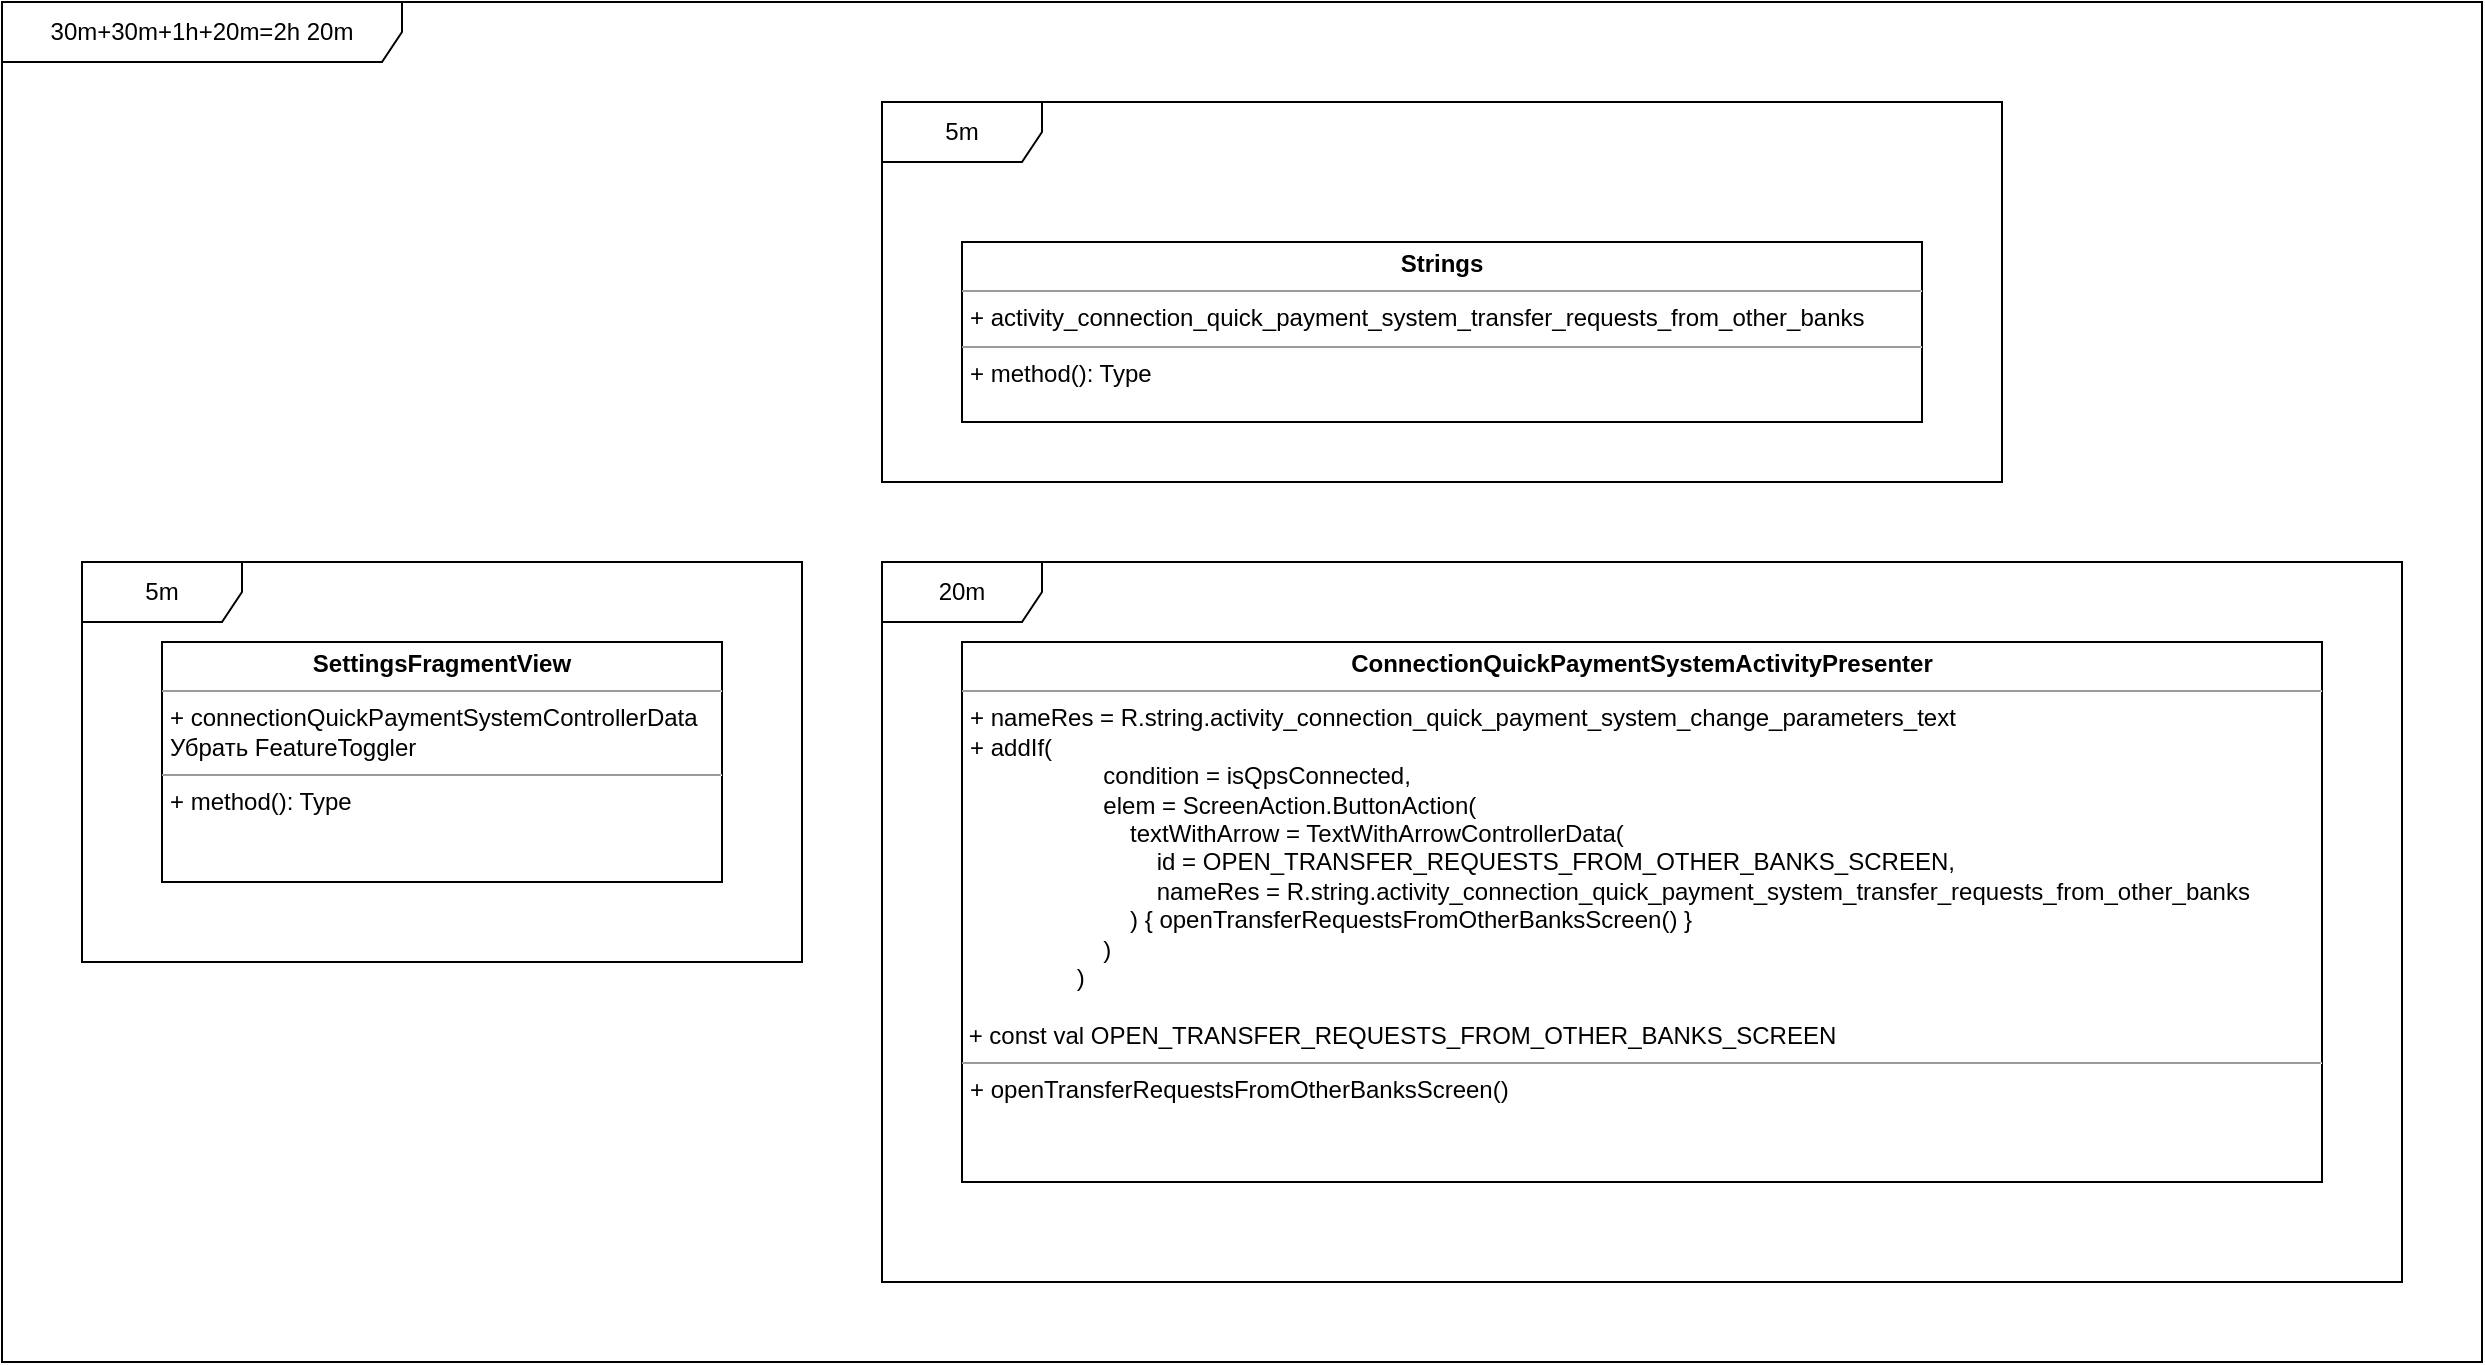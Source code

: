 <mxfile version="15.7.3" type="github">
  <diagram id="19BfjsXzen1OF_2dsO7b" name="Page-1">
    <mxGraphModel dx="1831" dy="1632" grid="1" gridSize="10" guides="1" tooltips="1" connect="1" arrows="1" fold="1" page="1" pageScale="1" pageWidth="850" pageHeight="1100" math="0" shadow="0">
      <root>
        <mxCell id="0" />
        <mxCell id="1" parent="0" />
        <mxCell id="y23BrioqMnME7YTH0b7r-1" value="&lt;p style=&quot;margin: 0px ; margin-top: 4px ; text-align: center&quot;&gt;&lt;b&gt;SettingsFragmentView&lt;/b&gt;&lt;/p&gt;&lt;hr size=&quot;1&quot;&gt;&lt;p style=&quot;margin: 0px ; margin-left: 4px&quot;&gt;+ connectionQuickPaymentSystemControllerData&lt;/p&gt;&lt;p style=&quot;margin: 0px ; margin-left: 4px&quot;&gt;Убрать FeatureToggler&lt;br&gt;&lt;/p&gt;&lt;hr size=&quot;1&quot;&gt;&lt;p style=&quot;margin: 0px ; margin-left: 4px&quot;&gt;+ method(): Type&lt;/p&gt;" style="verticalAlign=top;align=left;overflow=fill;fontSize=12;fontFamily=Helvetica;html=1;" vertex="1" parent="1">
          <mxGeometry y="200" width="280" height="120" as="geometry" />
        </mxCell>
        <mxCell id="y23BrioqMnME7YTH0b7r-2" value="&lt;p style=&quot;margin: 0px ; margin-top: 4px ; text-align: center&quot;&gt;&lt;b&gt;ConnectionQuickPaymentSystemActivityPresenter&lt;/b&gt;&lt;/p&gt;&lt;hr size=&quot;1&quot;&gt;&lt;p style=&quot;margin: 0px ; margin-left: 4px&quot;&gt;+ nameRes = R.string.activity_connection_quick_payment_system_change_parameters_text&lt;/p&gt;&lt;p style=&quot;margin: 0px ; margin-left: 4px&quot;&gt;+ addIf(&lt;br&gt;&amp;nbsp;&amp;nbsp;&amp;nbsp;&amp;nbsp;&amp;nbsp;&amp;nbsp;&amp;nbsp;&amp;nbsp;&amp;nbsp;&amp;nbsp;&amp;nbsp;&amp;nbsp;&amp;nbsp;&amp;nbsp;&amp;nbsp;&amp;nbsp;&amp;nbsp;&amp;nbsp;&amp;nbsp; condition = isQpsConnected,&lt;br&gt;&amp;nbsp;&amp;nbsp;&amp;nbsp;&amp;nbsp;&amp;nbsp;&amp;nbsp;&amp;nbsp;&amp;nbsp;&amp;nbsp;&amp;nbsp;&amp;nbsp;&amp;nbsp;&amp;nbsp;&amp;nbsp;&amp;nbsp;&amp;nbsp;&amp;nbsp;&amp;nbsp;&amp;nbsp; elem = ScreenAction.ButtonAction(&lt;br&gt;&amp;nbsp;&amp;nbsp;&amp;nbsp;&amp;nbsp;&amp;nbsp;&amp;nbsp;&amp;nbsp;&amp;nbsp;&amp;nbsp;&amp;nbsp;&amp;nbsp;&amp;nbsp;&amp;nbsp;&amp;nbsp;&amp;nbsp;&amp;nbsp;&amp;nbsp;&amp;nbsp;&amp;nbsp;&amp;nbsp;&amp;nbsp;&amp;nbsp;&amp;nbsp; textWithArrow = TextWithArrowControllerData(&lt;br&gt;&amp;nbsp;&amp;nbsp;&amp;nbsp;&amp;nbsp;&amp;nbsp;&amp;nbsp;&amp;nbsp;&amp;nbsp;&amp;nbsp;&amp;nbsp;&amp;nbsp;&amp;nbsp;&amp;nbsp;&amp;nbsp;&amp;nbsp;&amp;nbsp;&amp;nbsp;&amp;nbsp;&amp;nbsp;&amp;nbsp;&amp;nbsp;&amp;nbsp;&amp;nbsp;&amp;nbsp;&amp;nbsp;&amp;nbsp;&amp;nbsp; id = OPEN_TRANSFER_REQUESTS_FROM_OTHER_BANKS_SCREEN,&lt;br&gt;&amp;nbsp;&amp;nbsp;&amp;nbsp;&amp;nbsp;&amp;nbsp;&amp;nbsp;&amp;nbsp;&amp;nbsp;&amp;nbsp;&amp;nbsp;&amp;nbsp;&amp;nbsp;&amp;nbsp;&amp;nbsp;&amp;nbsp;&amp;nbsp;&amp;nbsp;&amp;nbsp;&amp;nbsp;&amp;nbsp;&amp;nbsp;&amp;nbsp;&amp;nbsp;&amp;nbsp;&amp;nbsp;&amp;nbsp;&amp;nbsp; nameRes = R.string.activity_connection_quick_payment_system_transfer_requests_from_other_banks&lt;br&gt;&amp;nbsp;&amp;nbsp;&amp;nbsp;&amp;nbsp;&amp;nbsp;&amp;nbsp;&amp;nbsp;&amp;nbsp;&amp;nbsp;&amp;nbsp;&amp;nbsp;&amp;nbsp;&amp;nbsp;&amp;nbsp;&amp;nbsp;&amp;nbsp;&amp;nbsp;&amp;nbsp;&amp;nbsp;&amp;nbsp;&amp;nbsp;&amp;nbsp;&amp;nbsp; ) { openTransferRequestsFromOtherBanksScreen() }&lt;br&gt;&amp;nbsp;&amp;nbsp;&amp;nbsp;&amp;nbsp;&amp;nbsp;&amp;nbsp;&amp;nbsp;&amp;nbsp;&amp;nbsp;&amp;nbsp;&amp;nbsp;&amp;nbsp;&amp;nbsp;&amp;nbsp;&amp;nbsp;&amp;nbsp;&amp;nbsp;&amp;nbsp;&amp;nbsp; )&lt;br&gt;&amp;nbsp;&amp;nbsp;&amp;nbsp;&amp;nbsp;&amp;nbsp;&amp;nbsp;&amp;nbsp;&amp;nbsp;&amp;nbsp;&amp;nbsp;&amp;nbsp;&amp;nbsp;&amp;nbsp;&amp;nbsp;&amp;nbsp; )&lt;br&gt;&lt;/p&gt;&lt;div&gt;&lt;br&gt;&lt;/div&gt;&lt;div&gt;&amp;nbsp;+ const val OPEN_TRANSFER_REQUESTS_FROM_OTHER_BANKS_SCREEN&lt;br&gt;&lt;/div&gt;&lt;hr size=&quot;1&quot;&gt;&lt;p style=&quot;margin: 0px ; margin-left: 4px&quot;&gt;+ openTransferRequestsFromOtherBanksScreen()&lt;br&gt;&lt;/p&gt;" style="verticalAlign=top;align=left;overflow=fill;fontSize=12;fontFamily=Helvetica;html=1;" vertex="1" parent="1">
          <mxGeometry x="400" y="200" width="680" height="270" as="geometry" />
        </mxCell>
        <mxCell id="y23BrioqMnME7YTH0b7r-3" value="&lt;p style=&quot;margin: 0px ; margin-top: 4px ; text-align: center&quot;&gt;&lt;b&gt;Strings&lt;/b&gt;&lt;/p&gt;&lt;hr size=&quot;1&quot;&gt;&lt;p style=&quot;margin: 0px ; margin-left: 4px&quot;&gt;+ activity_connection_quick_payment_system_transfer_requests_from_other_banks&lt;br&gt;&lt;/p&gt;&lt;hr size=&quot;1&quot;&gt;&lt;p style=&quot;margin: 0px ; margin-left: 4px&quot;&gt;+ method(): Type&lt;/p&gt;" style="verticalAlign=top;align=left;overflow=fill;fontSize=12;fontFamily=Helvetica;html=1;" vertex="1" parent="1">
          <mxGeometry x="400" width="480" height="90" as="geometry" />
        </mxCell>
        <mxCell id="y23BrioqMnME7YTH0b7r-4" value="5m" style="shape=umlFrame;whiteSpace=wrap;html=1;width=80;height=30;" vertex="1" parent="1">
          <mxGeometry x="360" y="-70" width="560" height="190" as="geometry" />
        </mxCell>
        <mxCell id="y23BrioqMnME7YTH0b7r-5" value="20m" style="shape=umlFrame;whiteSpace=wrap;html=1;width=80;height=30;" vertex="1" parent="1">
          <mxGeometry x="360" y="160" width="760" height="360" as="geometry" />
        </mxCell>
        <mxCell id="y23BrioqMnME7YTH0b7r-7" value="5m" style="shape=umlFrame;whiteSpace=wrap;html=1;width=80;height=30;" vertex="1" parent="1">
          <mxGeometry x="-40" y="160" width="360" height="200" as="geometry" />
        </mxCell>
        <mxCell id="y23BrioqMnME7YTH0b7r-8" value="30m+30m+1h+20m=2h 20m" style="shape=umlFrame;whiteSpace=wrap;html=1;width=200;height=30;" vertex="1" parent="1">
          <mxGeometry x="-80" y="-120" width="1240" height="680" as="geometry" />
        </mxCell>
      </root>
    </mxGraphModel>
  </diagram>
</mxfile>
